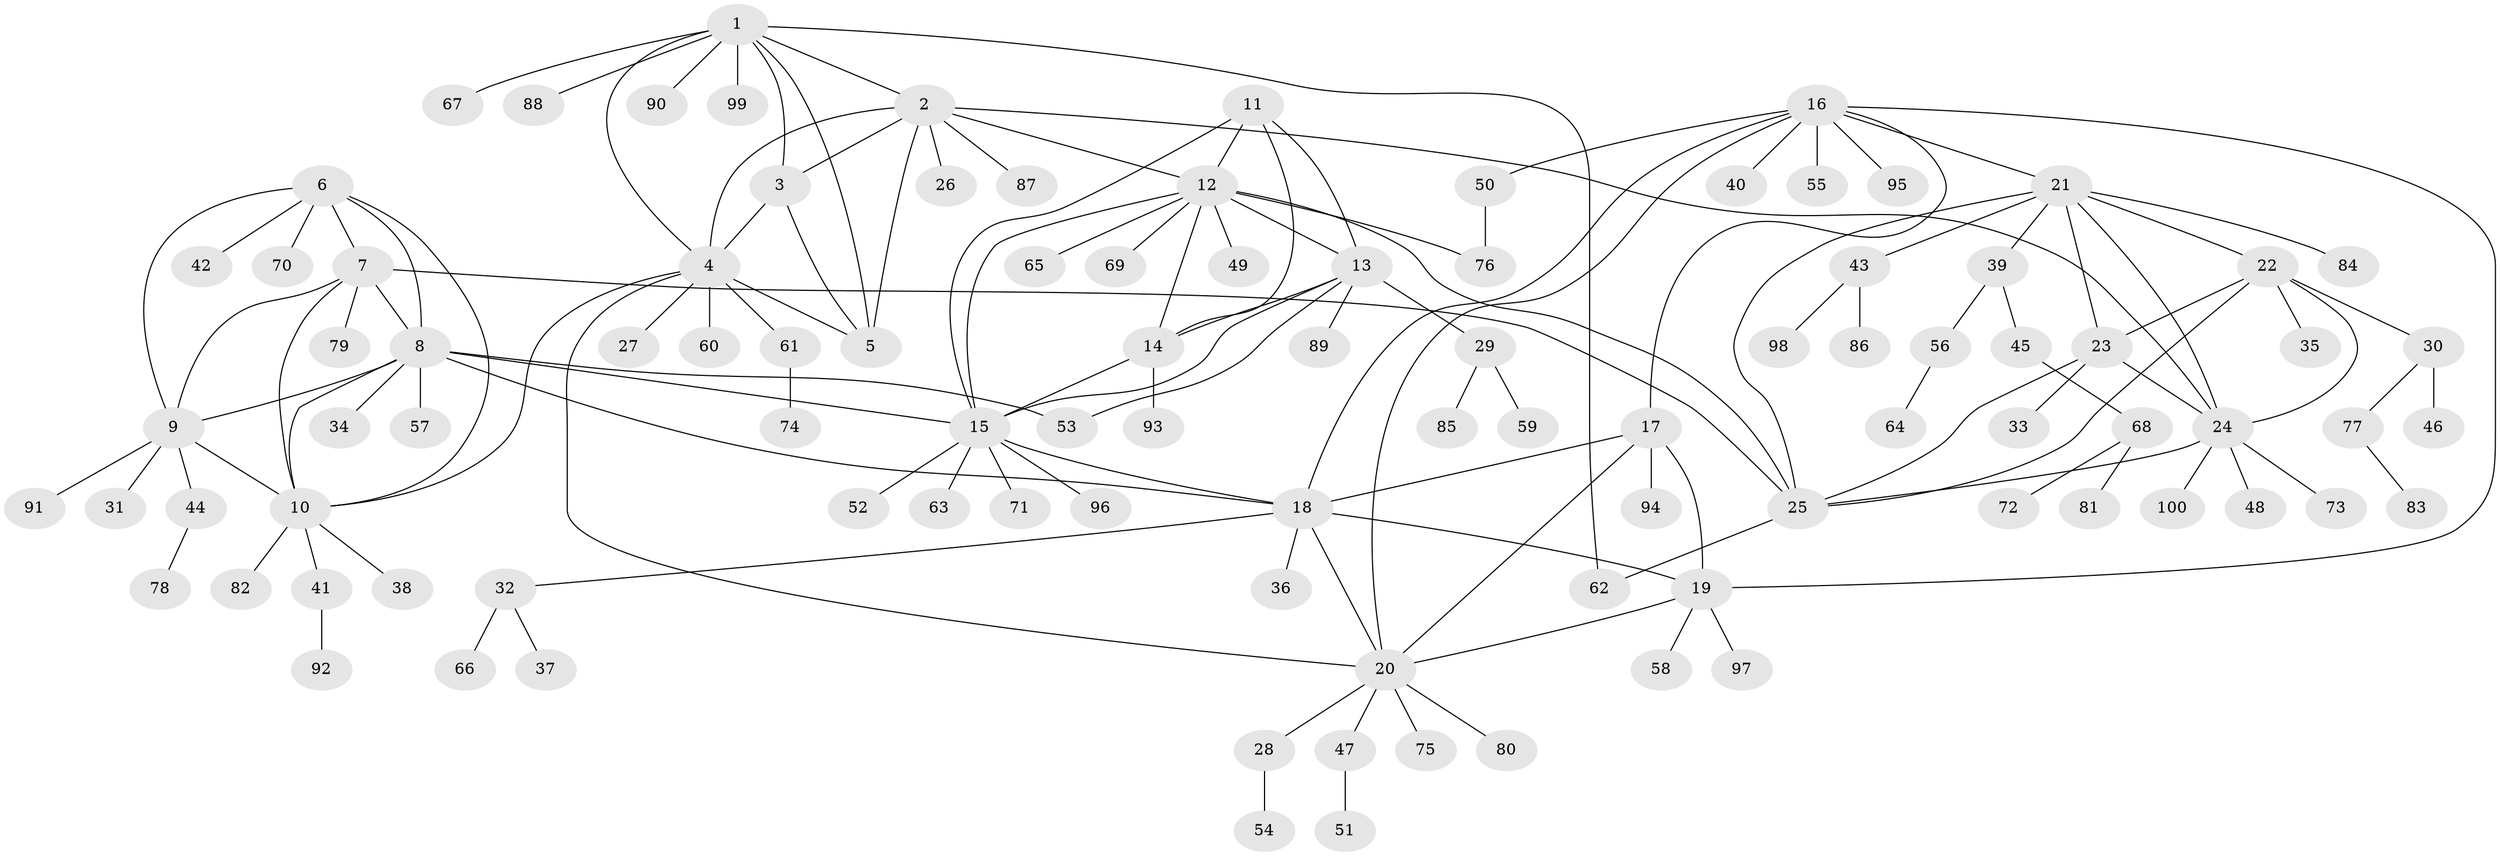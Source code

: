 // coarse degree distribution, {1: 0.85, 5: 0.016666666666666666, 3: 0.016666666666666666, 4: 0.05, 23: 0.016666666666666666, 10: 0.016666666666666666, 11: 0.016666666666666666, 13: 0.016666666666666666}
// Generated by graph-tools (version 1.1) at 2025/58/03/04/25 21:58:08]
// undirected, 100 vertices, 138 edges
graph export_dot {
graph [start="1"]
  node [color=gray90,style=filled];
  1;
  2;
  3;
  4;
  5;
  6;
  7;
  8;
  9;
  10;
  11;
  12;
  13;
  14;
  15;
  16;
  17;
  18;
  19;
  20;
  21;
  22;
  23;
  24;
  25;
  26;
  27;
  28;
  29;
  30;
  31;
  32;
  33;
  34;
  35;
  36;
  37;
  38;
  39;
  40;
  41;
  42;
  43;
  44;
  45;
  46;
  47;
  48;
  49;
  50;
  51;
  52;
  53;
  54;
  55;
  56;
  57;
  58;
  59;
  60;
  61;
  62;
  63;
  64;
  65;
  66;
  67;
  68;
  69;
  70;
  71;
  72;
  73;
  74;
  75;
  76;
  77;
  78;
  79;
  80;
  81;
  82;
  83;
  84;
  85;
  86;
  87;
  88;
  89;
  90;
  91;
  92;
  93;
  94;
  95;
  96;
  97;
  98;
  99;
  100;
  1 -- 2;
  1 -- 3;
  1 -- 4;
  1 -- 5;
  1 -- 62;
  1 -- 67;
  1 -- 88;
  1 -- 90;
  1 -- 99;
  2 -- 3;
  2 -- 4;
  2 -- 5;
  2 -- 12;
  2 -- 24;
  2 -- 26;
  2 -- 87;
  3 -- 4;
  3 -- 5;
  4 -- 5;
  4 -- 10;
  4 -- 20;
  4 -- 27;
  4 -- 60;
  4 -- 61;
  6 -- 7;
  6 -- 8;
  6 -- 9;
  6 -- 10;
  6 -- 42;
  6 -- 70;
  7 -- 8;
  7 -- 9;
  7 -- 10;
  7 -- 25;
  7 -- 79;
  8 -- 9;
  8 -- 10;
  8 -- 15;
  8 -- 18;
  8 -- 34;
  8 -- 53;
  8 -- 57;
  9 -- 10;
  9 -- 31;
  9 -- 44;
  9 -- 91;
  10 -- 38;
  10 -- 41;
  10 -- 82;
  11 -- 12;
  11 -- 13;
  11 -- 14;
  11 -- 15;
  12 -- 13;
  12 -- 14;
  12 -- 15;
  12 -- 25;
  12 -- 49;
  12 -- 65;
  12 -- 69;
  12 -- 76;
  13 -- 14;
  13 -- 15;
  13 -- 29;
  13 -- 53;
  13 -- 89;
  14 -- 15;
  14 -- 93;
  15 -- 18;
  15 -- 52;
  15 -- 63;
  15 -- 71;
  15 -- 96;
  16 -- 17;
  16 -- 18;
  16 -- 19;
  16 -- 20;
  16 -- 21;
  16 -- 40;
  16 -- 50;
  16 -- 55;
  16 -- 95;
  17 -- 18;
  17 -- 19;
  17 -- 20;
  17 -- 94;
  18 -- 19;
  18 -- 20;
  18 -- 32;
  18 -- 36;
  19 -- 20;
  19 -- 58;
  19 -- 97;
  20 -- 28;
  20 -- 47;
  20 -- 75;
  20 -- 80;
  21 -- 22;
  21 -- 23;
  21 -- 24;
  21 -- 25;
  21 -- 39;
  21 -- 43;
  21 -- 84;
  22 -- 23;
  22 -- 24;
  22 -- 25;
  22 -- 30;
  22 -- 35;
  23 -- 24;
  23 -- 25;
  23 -- 33;
  24 -- 25;
  24 -- 48;
  24 -- 73;
  24 -- 100;
  25 -- 62;
  28 -- 54;
  29 -- 59;
  29 -- 85;
  30 -- 46;
  30 -- 77;
  32 -- 37;
  32 -- 66;
  39 -- 45;
  39 -- 56;
  41 -- 92;
  43 -- 86;
  43 -- 98;
  44 -- 78;
  45 -- 68;
  47 -- 51;
  50 -- 76;
  56 -- 64;
  61 -- 74;
  68 -- 72;
  68 -- 81;
  77 -- 83;
}
